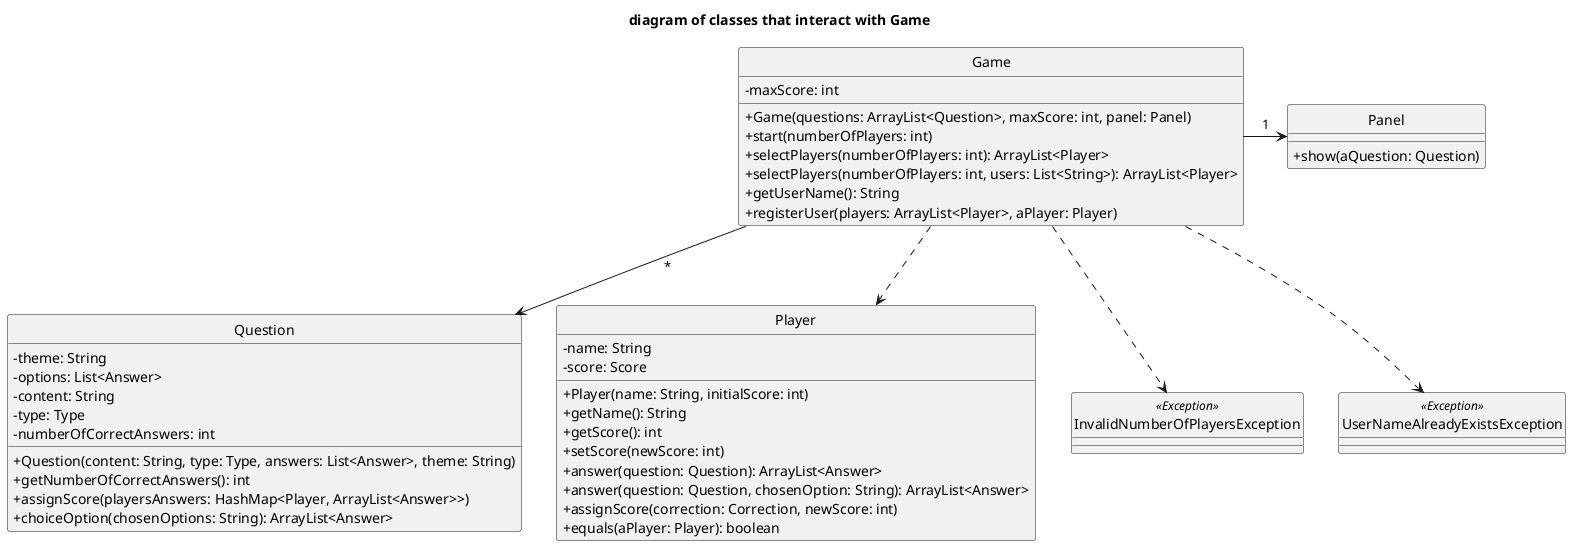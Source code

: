 @startuml

skinparam monochrome true
hide circle
skinparam classAttributeIconSize 0

title: diagram of classes that interact with Game

class Game{
-maxScore: int
+Game(questions: ArrayList<Question>, maxScore: int, panel: Panel)
+start(numberOfPlayers: int)
+selectPlayers(numberOfPlayers: int): ArrayList<Player>
+selectPlayers(numberOfPlayers: int, users: List<String>): ArrayList<Player>
+getUserName(): String
+registerUser(players: ArrayList<Player>, aPlayer: Player)
}

class Panel{
+show(aQuestion: Question)
}

class Question{
-theme: String
-options: List<Answer>
-content: String
-type: Type
-numberOfCorrectAnswers: int
+Question(content: String, type: Type, answers: List<Answer>, theme: String)
+getNumberOfCorrectAnswers(): int
+assignScore(playersAnswers: HashMap<Player, ArrayList<Answer>>)
+choiceOption(chosenOptions: String): ArrayList<Answer>
}

class Player{
-name: String
-score: Score
+Player(name: String, initialScore: int)
+getName(): String
+getScore(): int
+setScore(newScore: int)
+answer(question: Question): ArrayList<Answer>
+answer(question: Question, chosenOption: String): ArrayList<Answer>
+assignScore(correction: Correction, newScore: int)
+equals(aPlayer: Player): boolean
}

class InvalidNumberOfPlayersException{}

class UserNameAlreadyExistsException{}

Game -> Panel:1
Game --> Question:*
Game ..> Player

InvalidNumberOfPlayersException <<Exception>>
UserNameAlreadyExistsException <<Exception>>

Game ..> InvalidNumberOfPlayersException
Game ..> UserNameAlreadyExistsException


@enduml